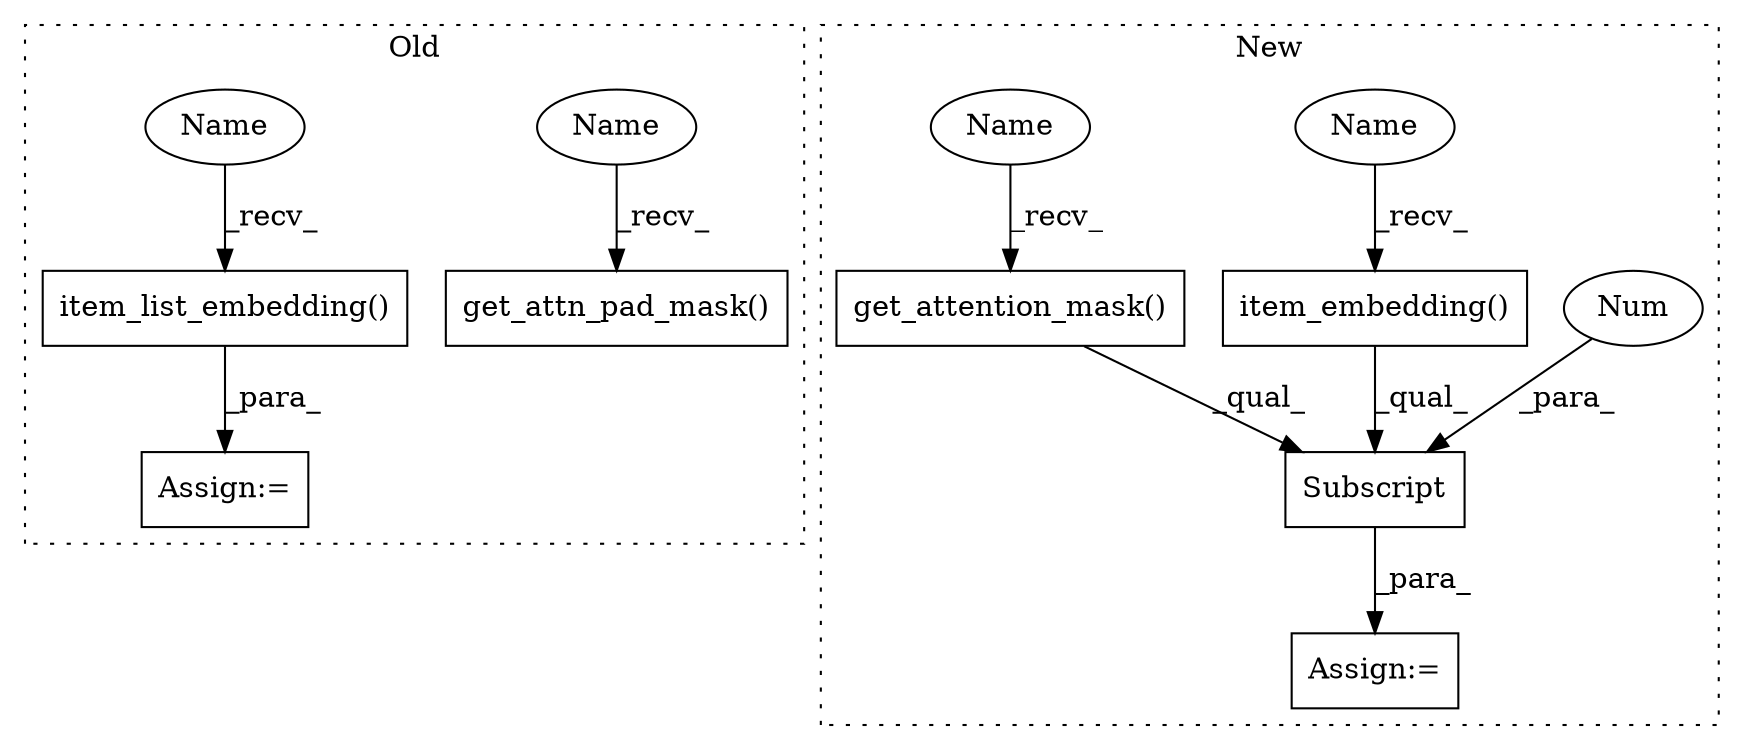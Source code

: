 digraph G {
subgraph cluster0 {
1 [label="item_list_embedding()" a="75" s="2468,2523" l="25,1" shape="box"];
3 [label="Assign:=" a="68" s="3457" l="3" shape="box"];
4 [label="get_attn_pad_mask()" a="75" s="2771,2856" l="23,1" shape="box"];
9 [label="Name" a="87" s="2771" l="4" shape="ellipse"];
10 [label="Name" a="87" s="2468" l="4" shape="ellipse"];
label = "Old";
style="dotted";
}
subgraph cluster1 {
2 [label="item_embedding()" a="75" s="4414,4443" l="20,1" shape="box"];
5 [label="Subscript" a="63" s="4855,0" l="14,0" shape="box"];
6 [label="Num" a="76" s="4866" l="2" shape="ellipse"];
7 [label="get_attention_mask()" a="75" s="4620,4653" l="24,1" shape="box"];
8 [label="Assign:=" a="68" s="4852" l="3" shape="box"];
11 [label="Name" a="87" s="4414" l="4" shape="ellipse"];
12 [label="Name" a="87" s="4620" l="4" shape="ellipse"];
label = "New";
style="dotted";
}
1 -> 3 [label="_para_"];
2 -> 5 [label="_qual_"];
5 -> 8 [label="_para_"];
6 -> 5 [label="_para_"];
7 -> 5 [label="_qual_"];
9 -> 4 [label="_recv_"];
10 -> 1 [label="_recv_"];
11 -> 2 [label="_recv_"];
12 -> 7 [label="_recv_"];
}